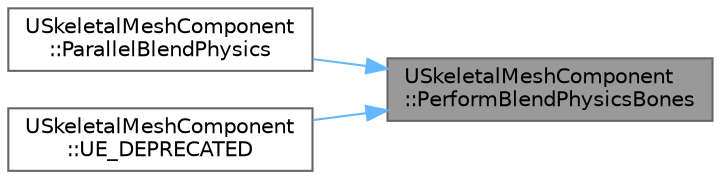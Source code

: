 digraph "USkeletalMeshComponent::PerformBlendPhysicsBones"
{
 // INTERACTIVE_SVG=YES
 // LATEX_PDF_SIZE
  bgcolor="transparent";
  edge [fontname=Helvetica,fontsize=10,labelfontname=Helvetica,labelfontsize=10];
  node [fontname=Helvetica,fontsize=10,shape=box,height=0.2,width=0.4];
  rankdir="RL";
  Node1 [id="Node000001",label="USkeletalMeshComponent\l::PerformBlendPhysicsBones",height=0.2,width=0.4,color="gray40", fillcolor="grey60", style="filled", fontcolor="black",tooltip=" "];
  Node1 -> Node2 [id="edge1_Node000001_Node000002",dir="back",color="steelblue1",style="solid",tooltip=" "];
  Node2 [id="Node000002",label="USkeletalMeshComponent\l::ParallelBlendPhysics",height=0.2,width=0.4,color="grey40", fillcolor="white", style="filled",URL="$d2/d04/classUSkeletalMeshComponent.html#a66bb795fba4f50832a32153459c3d1b2",tooltip=" "];
  Node1 -> Node3 [id="edge2_Node000001_Node000003",dir="back",color="steelblue1",style="solid",tooltip=" "];
  Node3 [id="Node000003",label="USkeletalMeshComponent\l::UE_DEPRECATED",height=0.2,width=0.4,color="grey40", fillcolor="white", style="filled",URL="$d2/d04/classUSkeletalMeshComponent.html#ab6e3e05222525ba5abf40f9b31a59c24",tooltip="Blend of Physics Bones with PhysicsWeight and Animated Bones with (1-PhysicsWeight)"];
}
